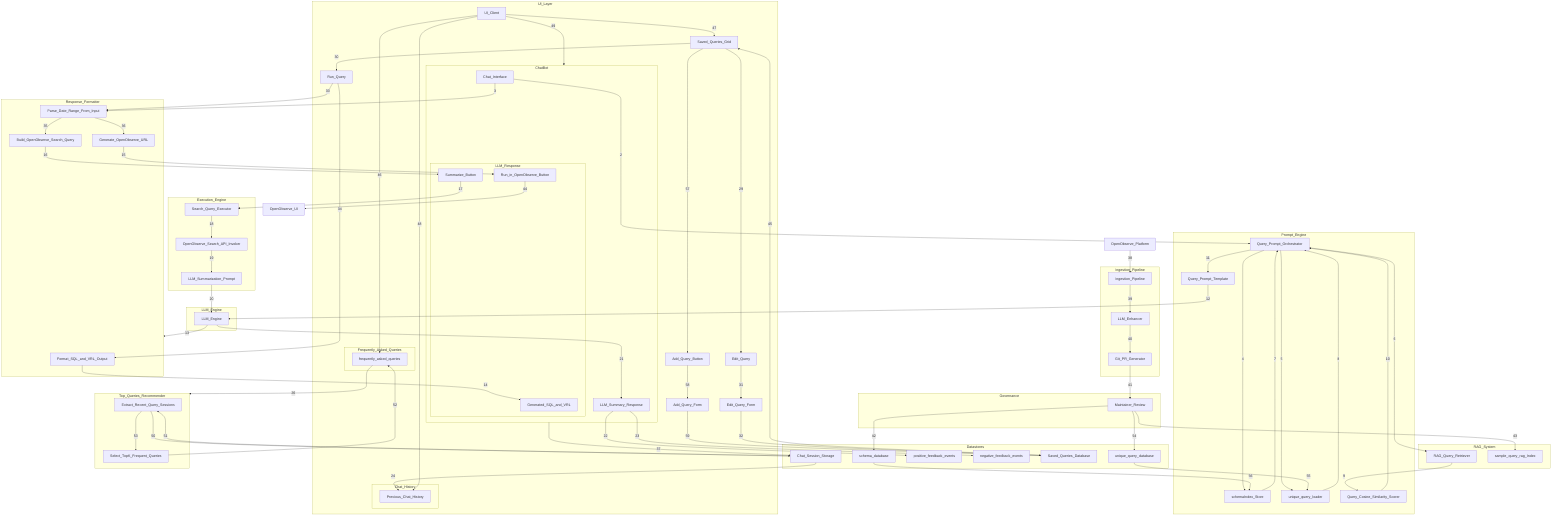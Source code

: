 graph TD

  %% 🟦 UI Layer
  subgraph UI_Layer
    UI_Client[UI_Client]

    subgraph ChatBot
      Chat_Interface[Chat_Interface]

      subgraph LLM_Response
        Generated_SQL[Generated_SQL_and_VRL]
        Run_in_OpenObserve_Button[Run_in_OpenObserve_Button]
        Summarize_Button[Summarize_Button]
      end

      LLM_Summary_Response[LLM_Summary_Response]
    end

    Run_Query[Run_Query]
    Edit_Query[Edit_Query]
    Edit_Query_Form[Edit_Query_Form]
    Saved_Queries_Grid[Saved_Queries_Grid]
    ADD_query[Add_Query_Button]
    ADD_query_form[Add_Query_Form]

    subgraph Chat_History
      History[Previous_Chat_History]
    end

    subgraph Frequently_Asked_Queries
      FAQ_Node[frequently_asked_queries]
    end
  end

  %% 🟦 Response Formatter
  subgraph Response_Formatter
    Format_SQL_and_VRL_Output[Format_SQL_and_VRL_Output]
    Generate_OpenObserve_URL[Generate_OpenObserve_URL]
    Build_OpenObserve_Search_Query[Build_OpenObserve_Search_Query]
    Parse_Date_Range_From_Input[Parse_Date_Range_From_Input]
  end

  %% 🟧 Prompt Engine
  subgraph Prompt_Engine
    Query_Prompt_Orchestrator[Query_Prompt_Orchestrator]
    Query_Prompt_Template[Query_Prompt_Template]
    schemaIndex_Store[schemaIndex_Store]
    unique_query_loader[unique_query_loader]
    Query_Cosine_Similarity_Scorer[Query_Cosine_Similarity_Scorer]
  end

  %% 🟥 RAG System
  subgraph RAG_System
    RAG_Query_Retriever[RAG_Query_Retriever]
    sample_query_rag_Index[sample_query_rag_Index]
  end

  %% 🟪 LLM Layer
  subgraph LLM_Engine
    LLM[LLM_Engine]
  end

  %% 🟨 Execution Engine
  subgraph Execution_Engine
    Search_Query_Executor[Search_Query_Executor]
    OpenObserve_Search_API_Invoker[OpenObserve_Search_API_Invoker]
    LLM_Summarization_Prompt[LLM_Summarization_Prompt]
  end

  %% 🟩 Ingestion Flow
  subgraph Ingestion_Pipeline
    Ingest[Ingestion_Pipeline]
    LLM_Enhancer[LLM_Enhancer]
    Git_PR_Generator[Git_PR_Generator]
  end

  %% 🟫 Governance
  subgraph Governance
    Maintainer_Review[Maintainer_Review]
  end

  %% 🟫 Datastores
  subgraph Datastores
    schema_database[schema_database]
    unique_query_database[unique_query_database]
    PosFB[positive_feedback_events]
    NegFB[negative_feedback_events]
    Saved_Queries_Database[Saved_Queries_Database]
    Chat_Session_Storage[Chat_Session_Storage]
  end

  %% 📊 Top Queries Recommender
  subgraph Top_Queries_Recommender
    Extract_Recent_Query_Sessions[Extract_Recent_Query_Sessions]
    Select_TopK_Frequent_Queries[Select_TopK_Frequent_Queries]
  end

  %% 🟦 Source System
  OpenObserve_Platform[OpenObserve_Platform]
  OpenObserve_UI[OpenObserve_UI]

  %% FLOW LINES
  Chat_Interface -->|2| Query_Prompt_Orchestrator
  Chat_Interface -->|3| Parse_Date_Range_From_Input

  Query_Prompt_Orchestrator -->|4| schemaIndex_Store
  Query_Prompt_Orchestrator -->|5| unique_query_loader
  Query_Prompt_Orchestrator -->|6| RAG_Query_Retriever
  schemaIndex_Store -->|7| Query_Prompt_Orchestrator
  unique_query_loader -->|8| Query_Prompt_Orchestrator
  RAG_Query_Retriever -->|9| Query_Cosine_Similarity_Scorer
  Query_Cosine_Similarity_Scorer -->|10| Query_Prompt_Orchestrator
  Query_Prompt_Orchestrator -->|11| Query_Prompt_Template
  Query_Prompt_Template -->|12| LLM
  LLM -->|13| Response_Formatter

  Format_SQL_and_VRL_Output -->|14| Generated_SQL
  Generate_OpenObserve_URL -->|15| Run_in_OpenObserve_Button
  Build_OpenObserve_Search_Query -->|16| Summarize_Button

  Summarize_Button -->|17| Search_Query_Executor
  Search_Query_Executor -->|18| OpenObserve_Search_API_Invoker
  OpenObserve_Search_API_Invoker -->|19| LLM_Summarization_Prompt
  LLM_Summarization_Prompt -->|20| LLM
  LLM -->|21| LLM_Summary_Response

  LLM_Summary_Response -->|22| PosFB
  LLM_Summary_Response -->|23| NegFB

  Chat_Session_Storage -->|24| History
  FAQ_Node -->|26| Top_Queries_Recommender

  Saved_Queries_Grid -->|29| Edit_Query
  Saved_Queries_Grid -->|30| Run_Query
  Saved_Queries_Grid -->|57| ADD_query
  ADD_query -->|58| ADD_query_form
  ADD_query_form -->|59| Saved_Queries_Database

  Edit_Query -->|31| Edit_Query_Form
  Edit_Query_Form -->|32| Saved_Queries_Database

  Run_Query -->|33| Parse_Date_Range_From_Input
  Run_Query -->|34| Format_SQL_and_VRL_Output
  Parse_Date_Range_From_Input -->|35| Build_OpenObserve_Search_Query
  Parse_Date_Range_From_Input -->|36| Generate_OpenObserve_URL
  ChatBot -->|37| Chat_Session_Storage

  OpenObserve_Platform -->|38| Ingest
  Ingest -->|39| LLM_Enhancer
  LLM_Enhancer -->|40| Git_PR_Generator
  Git_PR_Generator -->|41| Maintainer_Review
  Maintainer_Review -->|42| schema_database
  Maintainer_Review -->|43| sample_query_rag_Index

  Run_in_OpenObserve_Button -->|44| OpenObserve_UI

  Saved_Queries_Database -->|45| Saved_Queries_Grid
  UI_Client -->|46| FAQ_Node
  UI_Client -->|47| Saved_Queries_Grid
  UI_Client -->|48| History
  UI_Client -->|49| ChatBot

  Extract_Recent_Query_Sessions -->|50| Chat_Session_Storage
  Chat_Session_Storage -->|51| Extract_Recent_Query_Sessions
  Select_TopK_Frequent_Queries -->|52| FAQ_Node
  Extract_Recent_Query_Sessions -->|53| Select_TopK_Frequent_Queries

  Maintainer_Review -->|54| unique_query_database
  unique_query_database -->|55| unique_query_loader
  schema_database -->|56| schemaIndex_Store